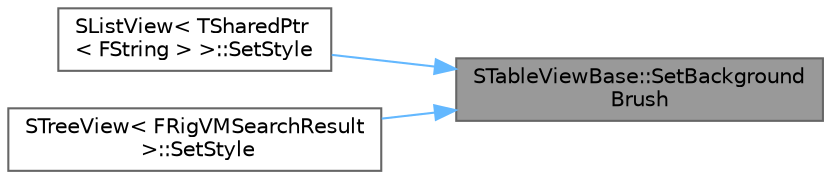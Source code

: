 digraph "STableViewBase::SetBackgroundBrush"
{
 // INTERACTIVE_SVG=YES
 // LATEX_PDF_SIZE
  bgcolor="transparent";
  edge [fontname=Helvetica,fontsize=10,labelfontname=Helvetica,labelfontsize=10];
  node [fontname=Helvetica,fontsize=10,shape=box,height=0.2,width=0.4];
  rankdir="RL";
  Node1 [id="Node000001",label="STableViewBase::SetBackground\lBrush",height=0.2,width=0.4,color="gray40", fillcolor="grey60", style="filled", fontcolor="black",tooltip="Sets the Background Brush."];
  Node1 -> Node2 [id="edge1_Node000001_Node000002",dir="back",color="steelblue1",style="solid",tooltip=" "];
  Node2 [id="Node000002",label="SListView\< TSharedPtr\l\< FString \> \>::SetStyle",height=0.2,width=0.4,color="grey40", fillcolor="white", style="filled",URL="$d1/dc1/classSListView.html#a255a64af3329b55e7f134e0ed695b551",tooltip=" "];
  Node1 -> Node3 [id="edge2_Node000001_Node000003",dir="back",color="steelblue1",style="solid",tooltip=" "];
  Node3 [id="Node000003",label="STreeView\< FRigVMSearchResult\l \>::SetStyle",height=0.2,width=0.4,color="grey40", fillcolor="white", style="filled",URL="$de/d1d/classSTreeView.html#a73e090170e1b57309ed5482bbb3569fb",tooltip=" "];
}
